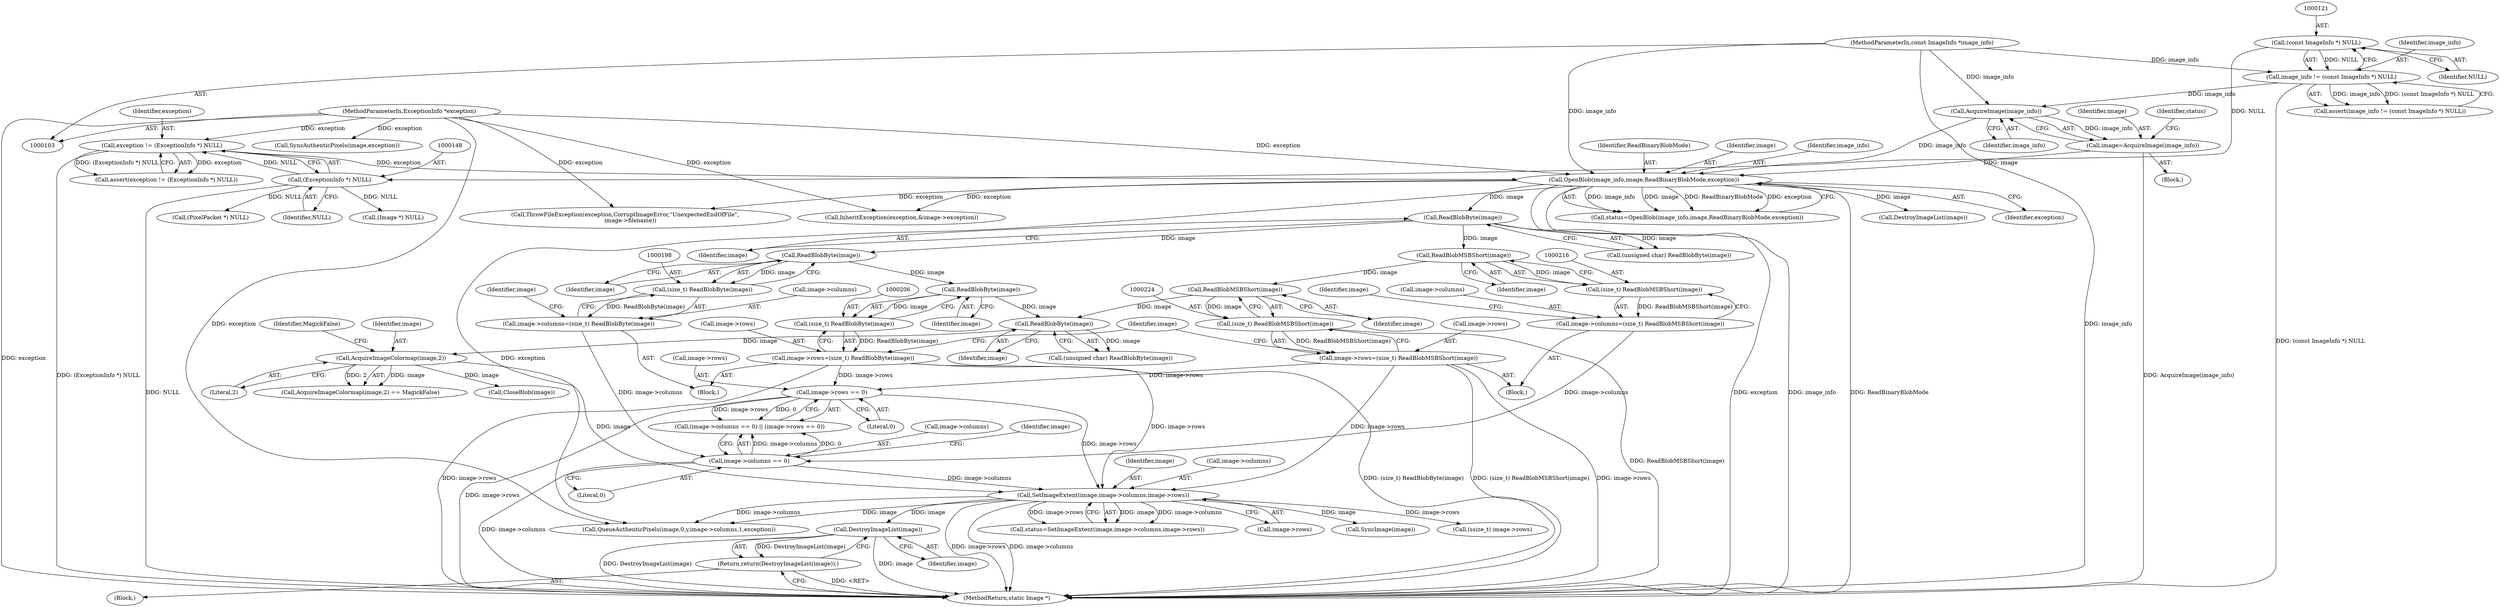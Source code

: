 digraph "0_ImageMagick_f6e9d0d9955e85bdd7540b251cd50d598dacc5e6_40@pointer" {
"1000300" [label="(Call,DestroyImageList(image))"];
"1000280" [label="(Call,SetImageExtent(image,image->columns,image->rows))"];
"1000257" [label="(Call,AcquireImageColormap(image,2))"];
"1000246" [label="(Call,ReadBlobByte(image))"];
"1000225" [label="(Call,ReadBlobMSBShort(image))"];
"1000217" [label="(Call,ReadBlobMSBShort(image))"];
"1000184" [label="(Call,ReadBlobByte(image))"];
"1000162" [label="(Call,OpenBlob(image_info,image,ReadBinaryBlobMode,exception))"];
"1000158" [label="(Call,AcquireImage(image_info))"];
"1000118" [label="(Call,image_info != (const ImageInfo *) NULL)"];
"1000104" [label="(MethodParameterIn,const ImageInfo *image_info)"];
"1000120" [label="(Call,(const ImageInfo *) NULL)"];
"1000156" [label="(Call,image=AcquireImage(image_info))"];
"1000145" [label="(Call,exception != (ExceptionInfo *) NULL)"];
"1000105" [label="(MethodParameterIn,ExceptionInfo *exception)"];
"1000147" [label="(Call,(ExceptionInfo *) NULL)"];
"1000207" [label="(Call,ReadBlobByte(image))"];
"1000199" [label="(Call,ReadBlobByte(image))"];
"1000229" [label="(Call,image->columns == 0)"];
"1000193" [label="(Call,image->columns=(size_t) ReadBlobByte(image))"];
"1000197" [label="(Call,(size_t) ReadBlobByte(image))"];
"1000211" [label="(Call,image->columns=(size_t) ReadBlobMSBShort(image))"];
"1000215" [label="(Call,(size_t) ReadBlobMSBShort(image))"];
"1000234" [label="(Call,image->rows == 0)"];
"1000219" [label="(Call,image->rows=(size_t) ReadBlobMSBShort(image))"];
"1000223" [label="(Call,(size_t) ReadBlobMSBShort(image))"];
"1000201" [label="(Call,image->rows=(size_t) ReadBlobByte(image))"];
"1000205" [label="(Call,(size_t) ReadBlobByte(image))"];
"1000299" [label="(Return,return(DestroyImageList(image));)"];
"1000157" [label="(Identifier,image)"];
"1000221" [label="(Identifier,image)"];
"1000273" [label="(Call,CloseBlob(image))"];
"1000193" [label="(Call,image->columns=(size_t) ReadBlobByte(image))"];
"1000165" [label="(Identifier,ReadBinaryBlobMode)"];
"1000174" [label="(Call,DestroyImageList(image))"];
"1000230" [label="(Call,image->columns)"];
"1000235" [label="(Call,image->rows)"];
"1000247" [label="(Identifier,image)"];
"1000147" [label="(Call,(ExceptionInfo *) NULL)"];
"1000185" [label="(Identifier,image)"];
"1000194" [label="(Call,image->columns)"];
"1000208" [label="(Identifier,image)"];
"1000118" [label="(Call,image_info != (const ImageInfo *) NULL)"];
"1000182" [label="(Call,(unsigned char) ReadBlobByte(image))"];
"1000218" [label="(Identifier,image)"];
"1000223" [label="(Call,(size_t) ReadBlobMSBShort(image))"];
"1000162" [label="(Call,OpenBlob(image_info,image,ReadBinaryBlobMode,exception))"];
"1000452" [label="(MethodReturn,static Image *)"];
"1000160" [label="(Call,status=OpenBlob(image_info,image,ReadBinaryBlobMode,exception))"];
"1000217" [label="(Call,ReadBlobMSBShort(image))"];
"1000260" [label="(Identifier,MagickFalse)"];
"1000285" [label="(Call,image->rows)"];
"1000104" [label="(MethodParameterIn,const ImageInfo *image_info)"];
"1000161" [label="(Identifier,status)"];
"1000215" [label="(Call,(size_t) ReadBlobMSBShort(image))"];
"1000212" [label="(Call,image->columns)"];
"1000225" [label="(Call,ReadBlobMSBShort(image))"];
"1000281" [label="(Identifier,image)"];
"1000318" [label="(Call,QueueAuthenticPixels(image,0,y,image->columns,1,exception))"];
"1000282" [label="(Call,image->columns)"];
"1000164" [label="(Identifier,image)"];
"1000156" [label="(Call,image=AcquireImage(image_info))"];
"1000203" [label="(Identifier,image)"];
"1000192" [label="(Block,)"];
"1000205" [label="(Call,(size_t) ReadBlobByte(image))"];
"1000256" [label="(Call,AcquireImageColormap(image,2) == MagickFalse)"];
"1000158" [label="(Call,AcquireImage(image_info))"];
"1000236" [label="(Identifier,image)"];
"1000202" [label="(Call,image->rows)"];
"1000149" [label="(Identifier,NULL)"];
"1000122" [label="(Identifier,NULL)"];
"1000210" [label="(Block,)"];
"1000330" [label="(Call,(PixelPacket *) NULL)"];
"1000438" [label="(Call,ThrowFileException(exception,CorruptImageError,\"UnexpectedEndOfFile\",\n      image->filename))"];
"1000278" [label="(Call,status=SetImageExtent(image,image->columns,image->rows))"];
"1000258" [label="(Identifier,image)"];
"1000201" [label="(Call,image->rows=(size_t) ReadBlobByte(image))"];
"1000146" [label="(Identifier,exception)"];
"1000228" [label="(Call,(image->columns == 0) || (image->rows == 0))"];
"1000219" [label="(Call,image->rows=(size_t) ReadBlobMSBShort(image))"];
"1000117" [label="(Call,assert(image_info != (const ImageInfo *) NULL))"];
"1000229" [label="(Call,image->columns == 0)"];
"1000246" [label="(Call,ReadBlobByte(image))"];
"1000431" [label="(Call,SyncImage(image))"];
"1000120" [label="(Call,(const ImageInfo *) NULL)"];
"1000163" [label="(Identifier,image_info)"];
"1000231" [label="(Identifier,image)"];
"1000159" [label="(Identifier,image_info)"];
"1000301" [label="(Identifier,image)"];
"1000259" [label="(Literal,2)"];
"1000238" [label="(Literal,0)"];
"1000119" [label="(Identifier,image_info)"];
"1000280" [label="(Call,SetImageExtent(image,image->columns,image->rows))"];
"1000257" [label="(Call,AcquireImageColormap(image,2))"];
"1000299" [label="(Return,return(DestroyImageList(image));)"];
"1000300" [label="(Call,DestroyImageList(image))"];
"1000211" [label="(Call,image->columns=(size_t) ReadBlobMSBShort(image))"];
"1000233" [label="(Literal,0)"];
"1000106" [label="(Block,)"];
"1000166" [label="(Identifier,exception)"];
"1000292" [label="(Block,)"];
"1000184" [label="(Call,ReadBlobByte(image))"];
"1000226" [label="(Identifier,image)"];
"1000145" [label="(Call,exception != (ExceptionInfo *) NULL)"];
"1000199" [label="(Call,ReadBlobByte(image))"];
"1000144" [label="(Call,assert(exception != (ExceptionInfo *) NULL))"];
"1000177" [label="(Call,(Image *) NULL)"];
"1000399" [label="(Call,SyncAuthenticPixels(image,exception))"];
"1000234" [label="(Call,image->rows == 0)"];
"1000200" [label="(Identifier,image)"];
"1000220" [label="(Call,image->rows)"];
"1000207" [label="(Call,ReadBlobByte(image))"];
"1000293" [label="(Call,InheritException(exception,&image->exception))"];
"1000244" [label="(Call,(unsigned char) ReadBlobByte(image))"];
"1000197" [label="(Call,(size_t) ReadBlobByte(image))"];
"1000105" [label="(MethodParameterIn,ExceptionInfo *exception)"];
"1000308" [label="(Call,(ssize_t) image->rows)"];
"1000300" -> "1000299"  [label="AST: "];
"1000300" -> "1000301"  [label="CFG: "];
"1000301" -> "1000300"  [label="AST: "];
"1000299" -> "1000300"  [label="CFG: "];
"1000300" -> "1000452"  [label="DDG: image"];
"1000300" -> "1000452"  [label="DDG: DestroyImageList(image)"];
"1000300" -> "1000299"  [label="DDG: DestroyImageList(image)"];
"1000280" -> "1000300"  [label="DDG: image"];
"1000280" -> "1000278"  [label="AST: "];
"1000280" -> "1000285"  [label="CFG: "];
"1000281" -> "1000280"  [label="AST: "];
"1000282" -> "1000280"  [label="AST: "];
"1000285" -> "1000280"  [label="AST: "];
"1000278" -> "1000280"  [label="CFG: "];
"1000280" -> "1000452"  [label="DDG: image->rows"];
"1000280" -> "1000452"  [label="DDG: image->columns"];
"1000280" -> "1000278"  [label="DDG: image"];
"1000280" -> "1000278"  [label="DDG: image->columns"];
"1000280" -> "1000278"  [label="DDG: image->rows"];
"1000257" -> "1000280"  [label="DDG: image"];
"1000229" -> "1000280"  [label="DDG: image->columns"];
"1000234" -> "1000280"  [label="DDG: image->rows"];
"1000219" -> "1000280"  [label="DDG: image->rows"];
"1000201" -> "1000280"  [label="DDG: image->rows"];
"1000280" -> "1000308"  [label="DDG: image->rows"];
"1000280" -> "1000318"  [label="DDG: image"];
"1000280" -> "1000318"  [label="DDG: image->columns"];
"1000280" -> "1000431"  [label="DDG: image"];
"1000257" -> "1000256"  [label="AST: "];
"1000257" -> "1000259"  [label="CFG: "];
"1000258" -> "1000257"  [label="AST: "];
"1000259" -> "1000257"  [label="AST: "];
"1000260" -> "1000257"  [label="CFG: "];
"1000257" -> "1000256"  [label="DDG: image"];
"1000257" -> "1000256"  [label="DDG: 2"];
"1000246" -> "1000257"  [label="DDG: image"];
"1000257" -> "1000273"  [label="DDG: image"];
"1000246" -> "1000244"  [label="AST: "];
"1000246" -> "1000247"  [label="CFG: "];
"1000247" -> "1000246"  [label="AST: "];
"1000244" -> "1000246"  [label="CFG: "];
"1000246" -> "1000244"  [label="DDG: image"];
"1000225" -> "1000246"  [label="DDG: image"];
"1000207" -> "1000246"  [label="DDG: image"];
"1000225" -> "1000223"  [label="AST: "];
"1000225" -> "1000226"  [label="CFG: "];
"1000226" -> "1000225"  [label="AST: "];
"1000223" -> "1000225"  [label="CFG: "];
"1000225" -> "1000223"  [label="DDG: image"];
"1000217" -> "1000225"  [label="DDG: image"];
"1000217" -> "1000215"  [label="AST: "];
"1000217" -> "1000218"  [label="CFG: "];
"1000218" -> "1000217"  [label="AST: "];
"1000215" -> "1000217"  [label="CFG: "];
"1000217" -> "1000215"  [label="DDG: image"];
"1000184" -> "1000217"  [label="DDG: image"];
"1000184" -> "1000182"  [label="AST: "];
"1000184" -> "1000185"  [label="CFG: "];
"1000185" -> "1000184"  [label="AST: "];
"1000182" -> "1000184"  [label="CFG: "];
"1000184" -> "1000182"  [label="DDG: image"];
"1000162" -> "1000184"  [label="DDG: image"];
"1000184" -> "1000199"  [label="DDG: image"];
"1000162" -> "1000160"  [label="AST: "];
"1000162" -> "1000166"  [label="CFG: "];
"1000163" -> "1000162"  [label="AST: "];
"1000164" -> "1000162"  [label="AST: "];
"1000165" -> "1000162"  [label="AST: "];
"1000166" -> "1000162"  [label="AST: "];
"1000160" -> "1000162"  [label="CFG: "];
"1000162" -> "1000452"  [label="DDG: exception"];
"1000162" -> "1000452"  [label="DDG: image_info"];
"1000162" -> "1000452"  [label="DDG: ReadBinaryBlobMode"];
"1000162" -> "1000160"  [label="DDG: image_info"];
"1000162" -> "1000160"  [label="DDG: image"];
"1000162" -> "1000160"  [label="DDG: ReadBinaryBlobMode"];
"1000162" -> "1000160"  [label="DDG: exception"];
"1000158" -> "1000162"  [label="DDG: image_info"];
"1000104" -> "1000162"  [label="DDG: image_info"];
"1000156" -> "1000162"  [label="DDG: image"];
"1000145" -> "1000162"  [label="DDG: exception"];
"1000105" -> "1000162"  [label="DDG: exception"];
"1000162" -> "1000174"  [label="DDG: image"];
"1000162" -> "1000293"  [label="DDG: exception"];
"1000162" -> "1000318"  [label="DDG: exception"];
"1000162" -> "1000438"  [label="DDG: exception"];
"1000158" -> "1000156"  [label="AST: "];
"1000158" -> "1000159"  [label="CFG: "];
"1000159" -> "1000158"  [label="AST: "];
"1000156" -> "1000158"  [label="CFG: "];
"1000158" -> "1000156"  [label="DDG: image_info"];
"1000118" -> "1000158"  [label="DDG: image_info"];
"1000104" -> "1000158"  [label="DDG: image_info"];
"1000118" -> "1000117"  [label="AST: "];
"1000118" -> "1000120"  [label="CFG: "];
"1000119" -> "1000118"  [label="AST: "];
"1000120" -> "1000118"  [label="AST: "];
"1000117" -> "1000118"  [label="CFG: "];
"1000118" -> "1000452"  [label="DDG: (const ImageInfo *) NULL"];
"1000118" -> "1000117"  [label="DDG: image_info"];
"1000118" -> "1000117"  [label="DDG: (const ImageInfo *) NULL"];
"1000104" -> "1000118"  [label="DDG: image_info"];
"1000120" -> "1000118"  [label="DDG: NULL"];
"1000104" -> "1000103"  [label="AST: "];
"1000104" -> "1000452"  [label="DDG: image_info"];
"1000120" -> "1000122"  [label="CFG: "];
"1000121" -> "1000120"  [label="AST: "];
"1000122" -> "1000120"  [label="AST: "];
"1000120" -> "1000147"  [label="DDG: NULL"];
"1000156" -> "1000106"  [label="AST: "];
"1000157" -> "1000156"  [label="AST: "];
"1000161" -> "1000156"  [label="CFG: "];
"1000156" -> "1000452"  [label="DDG: AcquireImage(image_info)"];
"1000145" -> "1000144"  [label="AST: "];
"1000145" -> "1000147"  [label="CFG: "];
"1000146" -> "1000145"  [label="AST: "];
"1000147" -> "1000145"  [label="AST: "];
"1000144" -> "1000145"  [label="CFG: "];
"1000145" -> "1000452"  [label="DDG: (ExceptionInfo *) NULL"];
"1000145" -> "1000144"  [label="DDG: exception"];
"1000145" -> "1000144"  [label="DDG: (ExceptionInfo *) NULL"];
"1000105" -> "1000145"  [label="DDG: exception"];
"1000147" -> "1000145"  [label="DDG: NULL"];
"1000105" -> "1000103"  [label="AST: "];
"1000105" -> "1000452"  [label="DDG: exception"];
"1000105" -> "1000293"  [label="DDG: exception"];
"1000105" -> "1000318"  [label="DDG: exception"];
"1000105" -> "1000399"  [label="DDG: exception"];
"1000105" -> "1000438"  [label="DDG: exception"];
"1000147" -> "1000149"  [label="CFG: "];
"1000148" -> "1000147"  [label="AST: "];
"1000149" -> "1000147"  [label="AST: "];
"1000147" -> "1000452"  [label="DDG: NULL"];
"1000147" -> "1000177"  [label="DDG: NULL"];
"1000147" -> "1000330"  [label="DDG: NULL"];
"1000207" -> "1000205"  [label="AST: "];
"1000207" -> "1000208"  [label="CFG: "];
"1000208" -> "1000207"  [label="AST: "];
"1000205" -> "1000207"  [label="CFG: "];
"1000207" -> "1000205"  [label="DDG: image"];
"1000199" -> "1000207"  [label="DDG: image"];
"1000199" -> "1000197"  [label="AST: "];
"1000199" -> "1000200"  [label="CFG: "];
"1000200" -> "1000199"  [label="AST: "];
"1000197" -> "1000199"  [label="CFG: "];
"1000199" -> "1000197"  [label="DDG: image"];
"1000229" -> "1000228"  [label="AST: "];
"1000229" -> "1000233"  [label="CFG: "];
"1000230" -> "1000229"  [label="AST: "];
"1000233" -> "1000229"  [label="AST: "];
"1000236" -> "1000229"  [label="CFG: "];
"1000228" -> "1000229"  [label="CFG: "];
"1000229" -> "1000452"  [label="DDG: image->columns"];
"1000229" -> "1000228"  [label="DDG: image->columns"];
"1000229" -> "1000228"  [label="DDG: 0"];
"1000193" -> "1000229"  [label="DDG: image->columns"];
"1000211" -> "1000229"  [label="DDG: image->columns"];
"1000193" -> "1000192"  [label="AST: "];
"1000193" -> "1000197"  [label="CFG: "];
"1000194" -> "1000193"  [label="AST: "];
"1000197" -> "1000193"  [label="AST: "];
"1000203" -> "1000193"  [label="CFG: "];
"1000197" -> "1000193"  [label="DDG: ReadBlobByte(image)"];
"1000198" -> "1000197"  [label="AST: "];
"1000211" -> "1000210"  [label="AST: "];
"1000211" -> "1000215"  [label="CFG: "];
"1000212" -> "1000211"  [label="AST: "];
"1000215" -> "1000211"  [label="AST: "];
"1000221" -> "1000211"  [label="CFG: "];
"1000215" -> "1000211"  [label="DDG: ReadBlobMSBShort(image)"];
"1000216" -> "1000215"  [label="AST: "];
"1000234" -> "1000228"  [label="AST: "];
"1000234" -> "1000238"  [label="CFG: "];
"1000235" -> "1000234"  [label="AST: "];
"1000238" -> "1000234"  [label="AST: "];
"1000228" -> "1000234"  [label="CFG: "];
"1000234" -> "1000452"  [label="DDG: image->rows"];
"1000234" -> "1000228"  [label="DDG: image->rows"];
"1000234" -> "1000228"  [label="DDG: 0"];
"1000219" -> "1000234"  [label="DDG: image->rows"];
"1000201" -> "1000234"  [label="DDG: image->rows"];
"1000219" -> "1000210"  [label="AST: "];
"1000219" -> "1000223"  [label="CFG: "];
"1000220" -> "1000219"  [label="AST: "];
"1000223" -> "1000219"  [label="AST: "];
"1000231" -> "1000219"  [label="CFG: "];
"1000219" -> "1000452"  [label="DDG: (size_t) ReadBlobMSBShort(image)"];
"1000219" -> "1000452"  [label="DDG: image->rows"];
"1000223" -> "1000219"  [label="DDG: ReadBlobMSBShort(image)"];
"1000224" -> "1000223"  [label="AST: "];
"1000223" -> "1000452"  [label="DDG: ReadBlobMSBShort(image)"];
"1000201" -> "1000192"  [label="AST: "];
"1000201" -> "1000205"  [label="CFG: "];
"1000202" -> "1000201"  [label="AST: "];
"1000205" -> "1000201"  [label="AST: "];
"1000231" -> "1000201"  [label="CFG: "];
"1000201" -> "1000452"  [label="DDG: (size_t) ReadBlobByte(image)"];
"1000201" -> "1000452"  [label="DDG: image->rows"];
"1000205" -> "1000201"  [label="DDG: ReadBlobByte(image)"];
"1000206" -> "1000205"  [label="AST: "];
"1000299" -> "1000292"  [label="AST: "];
"1000452" -> "1000299"  [label="CFG: "];
"1000299" -> "1000452"  [label="DDG: <RET>"];
}
